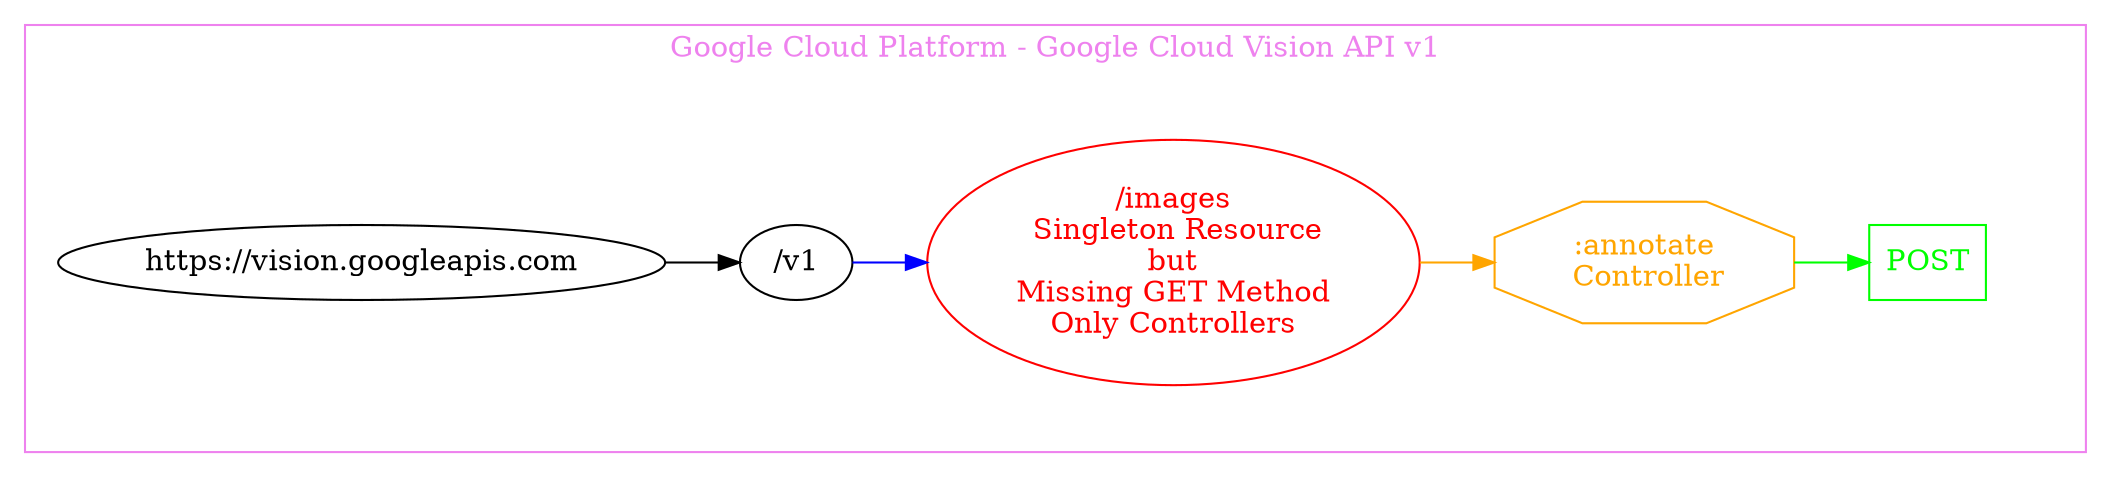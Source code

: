 digraph Cloud_Computing_REST_API {
rankdir="LR";
subgraph cluster_0 {
label="Google Cloud Platform - Google Cloud Vision API v1"
color=violet
fontcolor=violet
subgraph cluster_1 {
label=""
color=white
fontcolor=white
node1 [label="https://vision.googleapis.com", shape="ellipse", color="black", fontcolor="black"]
node1 -> node2 [color="black", fontcolor="black"]
subgraph cluster_2 {
label=""
color=white
fontcolor=white
node2 [label="/v1", shape="ellipse", color="black", fontcolor="black"]
node2 -> node3 [color="blue", fontcolor="blue"]
subgraph cluster_3 {
label=""
color=white
fontcolor=white
node3 [label="/images\n Singleton Resource\nbut\nMissing GET Method\nOnly Controllers", shape="ellipse", color="red", fontcolor="red"]
node3 -> node4 [color="orange", fontcolor="orange"]
subgraph cluster_4 {
label=""
color=white
fontcolor=white
node4 [label=":annotate\n Controller", shape="octagon", color="orange", fontcolor="orange"]
node4 -> node5 [color="green", fontcolor="green"]
subgraph cluster_5 {
label=""
color=white
fontcolor=white
node5 [label="POST", shape="box", color="green", fontcolor="green"]
}
}
}
}
}
}
}

